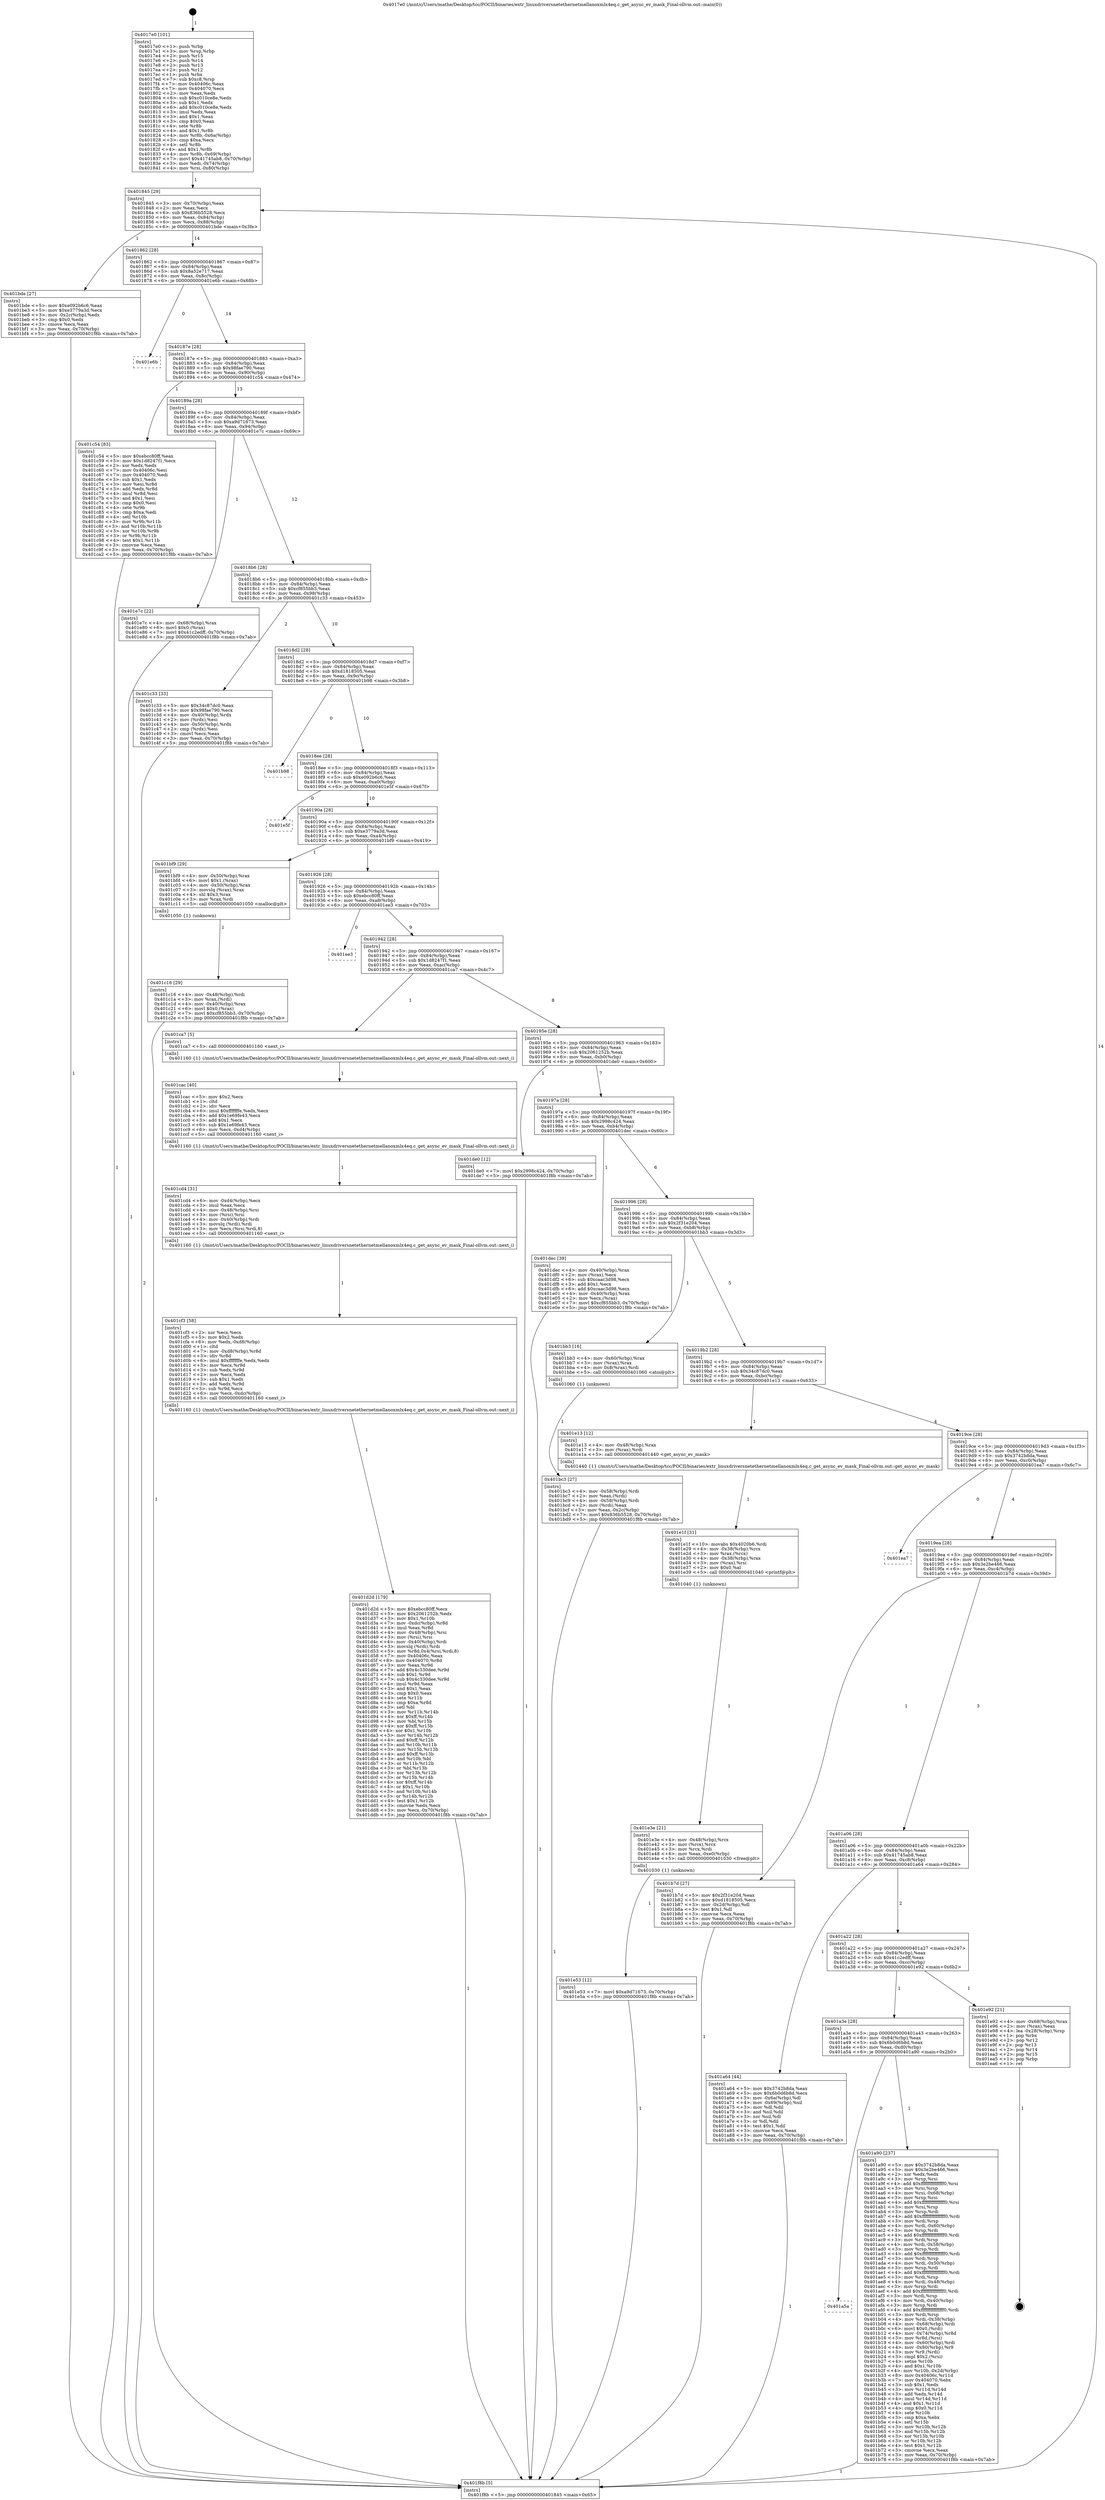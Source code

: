 digraph "0x4017e0" {
  label = "0x4017e0 (/mnt/c/Users/mathe/Desktop/tcc/POCII/binaries/extr_linuxdriversnetethernetmellanoxmlx4eq.c_get_async_ev_mask_Final-ollvm.out::main(0))"
  labelloc = "t"
  node[shape=record]

  Entry [label="",width=0.3,height=0.3,shape=circle,fillcolor=black,style=filled]
  "0x401845" [label="{
     0x401845 [29]\l
     | [instrs]\l
     &nbsp;&nbsp;0x401845 \<+3\>: mov -0x70(%rbp),%eax\l
     &nbsp;&nbsp;0x401848 \<+2\>: mov %eax,%ecx\l
     &nbsp;&nbsp;0x40184a \<+6\>: sub $0x836b5528,%ecx\l
     &nbsp;&nbsp;0x401850 \<+6\>: mov %eax,-0x84(%rbp)\l
     &nbsp;&nbsp;0x401856 \<+6\>: mov %ecx,-0x88(%rbp)\l
     &nbsp;&nbsp;0x40185c \<+6\>: je 0000000000401bde \<main+0x3fe\>\l
  }"]
  "0x401bde" [label="{
     0x401bde [27]\l
     | [instrs]\l
     &nbsp;&nbsp;0x401bde \<+5\>: mov $0xe092b6c6,%eax\l
     &nbsp;&nbsp;0x401be3 \<+5\>: mov $0xe3779a3d,%ecx\l
     &nbsp;&nbsp;0x401be8 \<+3\>: mov -0x2c(%rbp),%edx\l
     &nbsp;&nbsp;0x401beb \<+3\>: cmp $0x0,%edx\l
     &nbsp;&nbsp;0x401bee \<+3\>: cmove %ecx,%eax\l
     &nbsp;&nbsp;0x401bf1 \<+3\>: mov %eax,-0x70(%rbp)\l
     &nbsp;&nbsp;0x401bf4 \<+5\>: jmp 0000000000401f8b \<main+0x7ab\>\l
  }"]
  "0x401862" [label="{
     0x401862 [28]\l
     | [instrs]\l
     &nbsp;&nbsp;0x401862 \<+5\>: jmp 0000000000401867 \<main+0x87\>\l
     &nbsp;&nbsp;0x401867 \<+6\>: mov -0x84(%rbp),%eax\l
     &nbsp;&nbsp;0x40186d \<+5\>: sub $0x8a52e717,%eax\l
     &nbsp;&nbsp;0x401872 \<+6\>: mov %eax,-0x8c(%rbp)\l
     &nbsp;&nbsp;0x401878 \<+6\>: je 0000000000401e6b \<main+0x68b\>\l
  }"]
  Exit [label="",width=0.3,height=0.3,shape=circle,fillcolor=black,style=filled,peripheries=2]
  "0x401e6b" [label="{
     0x401e6b\l
  }", style=dashed]
  "0x40187e" [label="{
     0x40187e [28]\l
     | [instrs]\l
     &nbsp;&nbsp;0x40187e \<+5\>: jmp 0000000000401883 \<main+0xa3\>\l
     &nbsp;&nbsp;0x401883 \<+6\>: mov -0x84(%rbp),%eax\l
     &nbsp;&nbsp;0x401889 \<+5\>: sub $0x98fae790,%eax\l
     &nbsp;&nbsp;0x40188e \<+6\>: mov %eax,-0x90(%rbp)\l
     &nbsp;&nbsp;0x401894 \<+6\>: je 0000000000401c54 \<main+0x474\>\l
  }"]
  "0x401e53" [label="{
     0x401e53 [12]\l
     | [instrs]\l
     &nbsp;&nbsp;0x401e53 \<+7\>: movl $0xa9d71673,-0x70(%rbp)\l
     &nbsp;&nbsp;0x401e5a \<+5\>: jmp 0000000000401f8b \<main+0x7ab\>\l
  }"]
  "0x401c54" [label="{
     0x401c54 [83]\l
     | [instrs]\l
     &nbsp;&nbsp;0x401c54 \<+5\>: mov $0xebcc80ff,%eax\l
     &nbsp;&nbsp;0x401c59 \<+5\>: mov $0x1d8247f1,%ecx\l
     &nbsp;&nbsp;0x401c5e \<+2\>: xor %edx,%edx\l
     &nbsp;&nbsp;0x401c60 \<+7\>: mov 0x40406c,%esi\l
     &nbsp;&nbsp;0x401c67 \<+7\>: mov 0x404070,%edi\l
     &nbsp;&nbsp;0x401c6e \<+3\>: sub $0x1,%edx\l
     &nbsp;&nbsp;0x401c71 \<+3\>: mov %esi,%r8d\l
     &nbsp;&nbsp;0x401c74 \<+3\>: add %edx,%r8d\l
     &nbsp;&nbsp;0x401c77 \<+4\>: imul %r8d,%esi\l
     &nbsp;&nbsp;0x401c7b \<+3\>: and $0x1,%esi\l
     &nbsp;&nbsp;0x401c7e \<+3\>: cmp $0x0,%esi\l
     &nbsp;&nbsp;0x401c81 \<+4\>: sete %r9b\l
     &nbsp;&nbsp;0x401c85 \<+3\>: cmp $0xa,%edi\l
     &nbsp;&nbsp;0x401c88 \<+4\>: setl %r10b\l
     &nbsp;&nbsp;0x401c8c \<+3\>: mov %r9b,%r11b\l
     &nbsp;&nbsp;0x401c8f \<+3\>: and %r10b,%r11b\l
     &nbsp;&nbsp;0x401c92 \<+3\>: xor %r10b,%r9b\l
     &nbsp;&nbsp;0x401c95 \<+3\>: or %r9b,%r11b\l
     &nbsp;&nbsp;0x401c98 \<+4\>: test $0x1,%r11b\l
     &nbsp;&nbsp;0x401c9c \<+3\>: cmovne %ecx,%eax\l
     &nbsp;&nbsp;0x401c9f \<+3\>: mov %eax,-0x70(%rbp)\l
     &nbsp;&nbsp;0x401ca2 \<+5\>: jmp 0000000000401f8b \<main+0x7ab\>\l
  }"]
  "0x40189a" [label="{
     0x40189a [28]\l
     | [instrs]\l
     &nbsp;&nbsp;0x40189a \<+5\>: jmp 000000000040189f \<main+0xbf\>\l
     &nbsp;&nbsp;0x40189f \<+6\>: mov -0x84(%rbp),%eax\l
     &nbsp;&nbsp;0x4018a5 \<+5\>: sub $0xa9d71673,%eax\l
     &nbsp;&nbsp;0x4018aa \<+6\>: mov %eax,-0x94(%rbp)\l
     &nbsp;&nbsp;0x4018b0 \<+6\>: je 0000000000401e7c \<main+0x69c\>\l
  }"]
  "0x401e3e" [label="{
     0x401e3e [21]\l
     | [instrs]\l
     &nbsp;&nbsp;0x401e3e \<+4\>: mov -0x48(%rbp),%rcx\l
     &nbsp;&nbsp;0x401e42 \<+3\>: mov (%rcx),%rcx\l
     &nbsp;&nbsp;0x401e45 \<+3\>: mov %rcx,%rdi\l
     &nbsp;&nbsp;0x401e48 \<+6\>: mov %eax,-0xe0(%rbp)\l
     &nbsp;&nbsp;0x401e4e \<+5\>: call 0000000000401030 \<free@plt\>\l
     | [calls]\l
     &nbsp;&nbsp;0x401030 \{1\} (unknown)\l
  }"]
  "0x401e7c" [label="{
     0x401e7c [22]\l
     | [instrs]\l
     &nbsp;&nbsp;0x401e7c \<+4\>: mov -0x68(%rbp),%rax\l
     &nbsp;&nbsp;0x401e80 \<+6\>: movl $0x0,(%rax)\l
     &nbsp;&nbsp;0x401e86 \<+7\>: movl $0x41c2edff,-0x70(%rbp)\l
     &nbsp;&nbsp;0x401e8d \<+5\>: jmp 0000000000401f8b \<main+0x7ab\>\l
  }"]
  "0x4018b6" [label="{
     0x4018b6 [28]\l
     | [instrs]\l
     &nbsp;&nbsp;0x4018b6 \<+5\>: jmp 00000000004018bb \<main+0xdb\>\l
     &nbsp;&nbsp;0x4018bb \<+6\>: mov -0x84(%rbp),%eax\l
     &nbsp;&nbsp;0x4018c1 \<+5\>: sub $0xcf855bb3,%eax\l
     &nbsp;&nbsp;0x4018c6 \<+6\>: mov %eax,-0x98(%rbp)\l
     &nbsp;&nbsp;0x4018cc \<+6\>: je 0000000000401c33 \<main+0x453\>\l
  }"]
  "0x401e1f" [label="{
     0x401e1f [31]\l
     | [instrs]\l
     &nbsp;&nbsp;0x401e1f \<+10\>: movabs $0x4020b6,%rdi\l
     &nbsp;&nbsp;0x401e29 \<+4\>: mov -0x38(%rbp),%rcx\l
     &nbsp;&nbsp;0x401e2d \<+3\>: mov %rax,(%rcx)\l
     &nbsp;&nbsp;0x401e30 \<+4\>: mov -0x38(%rbp),%rax\l
     &nbsp;&nbsp;0x401e34 \<+3\>: mov (%rax),%rsi\l
     &nbsp;&nbsp;0x401e37 \<+2\>: mov $0x0,%al\l
     &nbsp;&nbsp;0x401e39 \<+5\>: call 0000000000401040 \<printf@plt\>\l
     | [calls]\l
     &nbsp;&nbsp;0x401040 \{1\} (unknown)\l
  }"]
  "0x401c33" [label="{
     0x401c33 [33]\l
     | [instrs]\l
     &nbsp;&nbsp;0x401c33 \<+5\>: mov $0x34c87dc0,%eax\l
     &nbsp;&nbsp;0x401c38 \<+5\>: mov $0x98fae790,%ecx\l
     &nbsp;&nbsp;0x401c3d \<+4\>: mov -0x40(%rbp),%rdx\l
     &nbsp;&nbsp;0x401c41 \<+2\>: mov (%rdx),%esi\l
     &nbsp;&nbsp;0x401c43 \<+4\>: mov -0x50(%rbp),%rdx\l
     &nbsp;&nbsp;0x401c47 \<+2\>: cmp (%rdx),%esi\l
     &nbsp;&nbsp;0x401c49 \<+3\>: cmovl %ecx,%eax\l
     &nbsp;&nbsp;0x401c4c \<+3\>: mov %eax,-0x70(%rbp)\l
     &nbsp;&nbsp;0x401c4f \<+5\>: jmp 0000000000401f8b \<main+0x7ab\>\l
  }"]
  "0x4018d2" [label="{
     0x4018d2 [28]\l
     | [instrs]\l
     &nbsp;&nbsp;0x4018d2 \<+5\>: jmp 00000000004018d7 \<main+0xf7\>\l
     &nbsp;&nbsp;0x4018d7 \<+6\>: mov -0x84(%rbp),%eax\l
     &nbsp;&nbsp;0x4018dd \<+5\>: sub $0xd1818505,%eax\l
     &nbsp;&nbsp;0x4018e2 \<+6\>: mov %eax,-0x9c(%rbp)\l
     &nbsp;&nbsp;0x4018e8 \<+6\>: je 0000000000401b98 \<main+0x3b8\>\l
  }"]
  "0x401d2d" [label="{
     0x401d2d [179]\l
     | [instrs]\l
     &nbsp;&nbsp;0x401d2d \<+5\>: mov $0xebcc80ff,%ecx\l
     &nbsp;&nbsp;0x401d32 \<+5\>: mov $0x2061252b,%edx\l
     &nbsp;&nbsp;0x401d37 \<+3\>: mov $0x1,%r10b\l
     &nbsp;&nbsp;0x401d3a \<+7\>: mov -0xdc(%rbp),%r8d\l
     &nbsp;&nbsp;0x401d41 \<+4\>: imul %eax,%r8d\l
     &nbsp;&nbsp;0x401d45 \<+4\>: mov -0x48(%rbp),%rsi\l
     &nbsp;&nbsp;0x401d49 \<+3\>: mov (%rsi),%rsi\l
     &nbsp;&nbsp;0x401d4c \<+4\>: mov -0x40(%rbp),%rdi\l
     &nbsp;&nbsp;0x401d50 \<+3\>: movslq (%rdi),%rdi\l
     &nbsp;&nbsp;0x401d53 \<+5\>: mov %r8d,0x4(%rsi,%rdi,8)\l
     &nbsp;&nbsp;0x401d58 \<+7\>: mov 0x40406c,%eax\l
     &nbsp;&nbsp;0x401d5f \<+8\>: mov 0x404070,%r8d\l
     &nbsp;&nbsp;0x401d67 \<+3\>: mov %eax,%r9d\l
     &nbsp;&nbsp;0x401d6a \<+7\>: add $0x4c330dee,%r9d\l
     &nbsp;&nbsp;0x401d71 \<+4\>: sub $0x1,%r9d\l
     &nbsp;&nbsp;0x401d75 \<+7\>: sub $0x4c330dee,%r9d\l
     &nbsp;&nbsp;0x401d7c \<+4\>: imul %r9d,%eax\l
     &nbsp;&nbsp;0x401d80 \<+3\>: and $0x1,%eax\l
     &nbsp;&nbsp;0x401d83 \<+3\>: cmp $0x0,%eax\l
     &nbsp;&nbsp;0x401d86 \<+4\>: sete %r11b\l
     &nbsp;&nbsp;0x401d8a \<+4\>: cmp $0xa,%r8d\l
     &nbsp;&nbsp;0x401d8e \<+3\>: setl %bl\l
     &nbsp;&nbsp;0x401d91 \<+3\>: mov %r11b,%r14b\l
     &nbsp;&nbsp;0x401d94 \<+4\>: xor $0xff,%r14b\l
     &nbsp;&nbsp;0x401d98 \<+3\>: mov %bl,%r15b\l
     &nbsp;&nbsp;0x401d9b \<+4\>: xor $0xff,%r15b\l
     &nbsp;&nbsp;0x401d9f \<+4\>: xor $0x1,%r10b\l
     &nbsp;&nbsp;0x401da3 \<+3\>: mov %r14b,%r12b\l
     &nbsp;&nbsp;0x401da6 \<+4\>: and $0xff,%r12b\l
     &nbsp;&nbsp;0x401daa \<+3\>: and %r10b,%r11b\l
     &nbsp;&nbsp;0x401dad \<+3\>: mov %r15b,%r13b\l
     &nbsp;&nbsp;0x401db0 \<+4\>: and $0xff,%r13b\l
     &nbsp;&nbsp;0x401db4 \<+3\>: and %r10b,%bl\l
     &nbsp;&nbsp;0x401db7 \<+3\>: or %r11b,%r12b\l
     &nbsp;&nbsp;0x401dba \<+3\>: or %bl,%r13b\l
     &nbsp;&nbsp;0x401dbd \<+3\>: xor %r13b,%r12b\l
     &nbsp;&nbsp;0x401dc0 \<+3\>: or %r15b,%r14b\l
     &nbsp;&nbsp;0x401dc3 \<+4\>: xor $0xff,%r14b\l
     &nbsp;&nbsp;0x401dc7 \<+4\>: or $0x1,%r10b\l
     &nbsp;&nbsp;0x401dcb \<+3\>: and %r10b,%r14b\l
     &nbsp;&nbsp;0x401dce \<+3\>: or %r14b,%r12b\l
     &nbsp;&nbsp;0x401dd1 \<+4\>: test $0x1,%r12b\l
     &nbsp;&nbsp;0x401dd5 \<+3\>: cmovne %edx,%ecx\l
     &nbsp;&nbsp;0x401dd8 \<+3\>: mov %ecx,-0x70(%rbp)\l
     &nbsp;&nbsp;0x401ddb \<+5\>: jmp 0000000000401f8b \<main+0x7ab\>\l
  }"]
  "0x401b98" [label="{
     0x401b98\l
  }", style=dashed]
  "0x4018ee" [label="{
     0x4018ee [28]\l
     | [instrs]\l
     &nbsp;&nbsp;0x4018ee \<+5\>: jmp 00000000004018f3 \<main+0x113\>\l
     &nbsp;&nbsp;0x4018f3 \<+6\>: mov -0x84(%rbp),%eax\l
     &nbsp;&nbsp;0x4018f9 \<+5\>: sub $0xe092b6c6,%eax\l
     &nbsp;&nbsp;0x4018fe \<+6\>: mov %eax,-0xa0(%rbp)\l
     &nbsp;&nbsp;0x401904 \<+6\>: je 0000000000401e5f \<main+0x67f\>\l
  }"]
  "0x401cf3" [label="{
     0x401cf3 [58]\l
     | [instrs]\l
     &nbsp;&nbsp;0x401cf3 \<+2\>: xor %ecx,%ecx\l
     &nbsp;&nbsp;0x401cf5 \<+5\>: mov $0x2,%edx\l
     &nbsp;&nbsp;0x401cfa \<+6\>: mov %edx,-0xd8(%rbp)\l
     &nbsp;&nbsp;0x401d00 \<+1\>: cltd\l
     &nbsp;&nbsp;0x401d01 \<+7\>: mov -0xd8(%rbp),%r8d\l
     &nbsp;&nbsp;0x401d08 \<+3\>: idiv %r8d\l
     &nbsp;&nbsp;0x401d0b \<+6\>: imul $0xfffffffe,%edx,%edx\l
     &nbsp;&nbsp;0x401d11 \<+3\>: mov %ecx,%r9d\l
     &nbsp;&nbsp;0x401d14 \<+3\>: sub %edx,%r9d\l
     &nbsp;&nbsp;0x401d17 \<+2\>: mov %ecx,%edx\l
     &nbsp;&nbsp;0x401d19 \<+3\>: sub $0x1,%edx\l
     &nbsp;&nbsp;0x401d1c \<+3\>: add %edx,%r9d\l
     &nbsp;&nbsp;0x401d1f \<+3\>: sub %r9d,%ecx\l
     &nbsp;&nbsp;0x401d22 \<+6\>: mov %ecx,-0xdc(%rbp)\l
     &nbsp;&nbsp;0x401d28 \<+5\>: call 0000000000401160 \<next_i\>\l
     | [calls]\l
     &nbsp;&nbsp;0x401160 \{1\} (/mnt/c/Users/mathe/Desktop/tcc/POCII/binaries/extr_linuxdriversnetethernetmellanoxmlx4eq.c_get_async_ev_mask_Final-ollvm.out::next_i)\l
  }"]
  "0x401e5f" [label="{
     0x401e5f\l
  }", style=dashed]
  "0x40190a" [label="{
     0x40190a [28]\l
     | [instrs]\l
     &nbsp;&nbsp;0x40190a \<+5\>: jmp 000000000040190f \<main+0x12f\>\l
     &nbsp;&nbsp;0x40190f \<+6\>: mov -0x84(%rbp),%eax\l
     &nbsp;&nbsp;0x401915 \<+5\>: sub $0xe3779a3d,%eax\l
     &nbsp;&nbsp;0x40191a \<+6\>: mov %eax,-0xa4(%rbp)\l
     &nbsp;&nbsp;0x401920 \<+6\>: je 0000000000401bf9 \<main+0x419\>\l
  }"]
  "0x401cd4" [label="{
     0x401cd4 [31]\l
     | [instrs]\l
     &nbsp;&nbsp;0x401cd4 \<+6\>: mov -0xd4(%rbp),%ecx\l
     &nbsp;&nbsp;0x401cda \<+3\>: imul %eax,%ecx\l
     &nbsp;&nbsp;0x401cdd \<+4\>: mov -0x48(%rbp),%rsi\l
     &nbsp;&nbsp;0x401ce1 \<+3\>: mov (%rsi),%rsi\l
     &nbsp;&nbsp;0x401ce4 \<+4\>: mov -0x40(%rbp),%rdi\l
     &nbsp;&nbsp;0x401ce8 \<+3\>: movslq (%rdi),%rdi\l
     &nbsp;&nbsp;0x401ceb \<+3\>: mov %ecx,(%rsi,%rdi,8)\l
     &nbsp;&nbsp;0x401cee \<+5\>: call 0000000000401160 \<next_i\>\l
     | [calls]\l
     &nbsp;&nbsp;0x401160 \{1\} (/mnt/c/Users/mathe/Desktop/tcc/POCII/binaries/extr_linuxdriversnetethernetmellanoxmlx4eq.c_get_async_ev_mask_Final-ollvm.out::next_i)\l
  }"]
  "0x401bf9" [label="{
     0x401bf9 [29]\l
     | [instrs]\l
     &nbsp;&nbsp;0x401bf9 \<+4\>: mov -0x50(%rbp),%rax\l
     &nbsp;&nbsp;0x401bfd \<+6\>: movl $0x1,(%rax)\l
     &nbsp;&nbsp;0x401c03 \<+4\>: mov -0x50(%rbp),%rax\l
     &nbsp;&nbsp;0x401c07 \<+3\>: movslq (%rax),%rax\l
     &nbsp;&nbsp;0x401c0a \<+4\>: shl $0x3,%rax\l
     &nbsp;&nbsp;0x401c0e \<+3\>: mov %rax,%rdi\l
     &nbsp;&nbsp;0x401c11 \<+5\>: call 0000000000401050 \<malloc@plt\>\l
     | [calls]\l
     &nbsp;&nbsp;0x401050 \{1\} (unknown)\l
  }"]
  "0x401926" [label="{
     0x401926 [28]\l
     | [instrs]\l
     &nbsp;&nbsp;0x401926 \<+5\>: jmp 000000000040192b \<main+0x14b\>\l
     &nbsp;&nbsp;0x40192b \<+6\>: mov -0x84(%rbp),%eax\l
     &nbsp;&nbsp;0x401931 \<+5\>: sub $0xebcc80ff,%eax\l
     &nbsp;&nbsp;0x401936 \<+6\>: mov %eax,-0xa8(%rbp)\l
     &nbsp;&nbsp;0x40193c \<+6\>: je 0000000000401ee3 \<main+0x703\>\l
  }"]
  "0x401cac" [label="{
     0x401cac [40]\l
     | [instrs]\l
     &nbsp;&nbsp;0x401cac \<+5\>: mov $0x2,%ecx\l
     &nbsp;&nbsp;0x401cb1 \<+1\>: cltd\l
     &nbsp;&nbsp;0x401cb2 \<+2\>: idiv %ecx\l
     &nbsp;&nbsp;0x401cb4 \<+6\>: imul $0xfffffffe,%edx,%ecx\l
     &nbsp;&nbsp;0x401cba \<+6\>: add $0x1e69fe43,%ecx\l
     &nbsp;&nbsp;0x401cc0 \<+3\>: add $0x1,%ecx\l
     &nbsp;&nbsp;0x401cc3 \<+6\>: sub $0x1e69fe43,%ecx\l
     &nbsp;&nbsp;0x401cc9 \<+6\>: mov %ecx,-0xd4(%rbp)\l
     &nbsp;&nbsp;0x401ccf \<+5\>: call 0000000000401160 \<next_i\>\l
     | [calls]\l
     &nbsp;&nbsp;0x401160 \{1\} (/mnt/c/Users/mathe/Desktop/tcc/POCII/binaries/extr_linuxdriversnetethernetmellanoxmlx4eq.c_get_async_ev_mask_Final-ollvm.out::next_i)\l
  }"]
  "0x401ee3" [label="{
     0x401ee3\l
  }", style=dashed]
  "0x401942" [label="{
     0x401942 [28]\l
     | [instrs]\l
     &nbsp;&nbsp;0x401942 \<+5\>: jmp 0000000000401947 \<main+0x167\>\l
     &nbsp;&nbsp;0x401947 \<+6\>: mov -0x84(%rbp),%eax\l
     &nbsp;&nbsp;0x40194d \<+5\>: sub $0x1d8247f1,%eax\l
     &nbsp;&nbsp;0x401952 \<+6\>: mov %eax,-0xac(%rbp)\l
     &nbsp;&nbsp;0x401958 \<+6\>: je 0000000000401ca7 \<main+0x4c7\>\l
  }"]
  "0x401c16" [label="{
     0x401c16 [29]\l
     | [instrs]\l
     &nbsp;&nbsp;0x401c16 \<+4\>: mov -0x48(%rbp),%rdi\l
     &nbsp;&nbsp;0x401c1a \<+3\>: mov %rax,(%rdi)\l
     &nbsp;&nbsp;0x401c1d \<+4\>: mov -0x40(%rbp),%rax\l
     &nbsp;&nbsp;0x401c21 \<+6\>: movl $0x0,(%rax)\l
     &nbsp;&nbsp;0x401c27 \<+7\>: movl $0xcf855bb3,-0x70(%rbp)\l
     &nbsp;&nbsp;0x401c2e \<+5\>: jmp 0000000000401f8b \<main+0x7ab\>\l
  }"]
  "0x401ca7" [label="{
     0x401ca7 [5]\l
     | [instrs]\l
     &nbsp;&nbsp;0x401ca7 \<+5\>: call 0000000000401160 \<next_i\>\l
     | [calls]\l
     &nbsp;&nbsp;0x401160 \{1\} (/mnt/c/Users/mathe/Desktop/tcc/POCII/binaries/extr_linuxdriversnetethernetmellanoxmlx4eq.c_get_async_ev_mask_Final-ollvm.out::next_i)\l
  }"]
  "0x40195e" [label="{
     0x40195e [28]\l
     | [instrs]\l
     &nbsp;&nbsp;0x40195e \<+5\>: jmp 0000000000401963 \<main+0x183\>\l
     &nbsp;&nbsp;0x401963 \<+6\>: mov -0x84(%rbp),%eax\l
     &nbsp;&nbsp;0x401969 \<+5\>: sub $0x2061252b,%eax\l
     &nbsp;&nbsp;0x40196e \<+6\>: mov %eax,-0xb0(%rbp)\l
     &nbsp;&nbsp;0x401974 \<+6\>: je 0000000000401de0 \<main+0x600\>\l
  }"]
  "0x401bc3" [label="{
     0x401bc3 [27]\l
     | [instrs]\l
     &nbsp;&nbsp;0x401bc3 \<+4\>: mov -0x58(%rbp),%rdi\l
     &nbsp;&nbsp;0x401bc7 \<+2\>: mov %eax,(%rdi)\l
     &nbsp;&nbsp;0x401bc9 \<+4\>: mov -0x58(%rbp),%rdi\l
     &nbsp;&nbsp;0x401bcd \<+2\>: mov (%rdi),%eax\l
     &nbsp;&nbsp;0x401bcf \<+3\>: mov %eax,-0x2c(%rbp)\l
     &nbsp;&nbsp;0x401bd2 \<+7\>: movl $0x836b5528,-0x70(%rbp)\l
     &nbsp;&nbsp;0x401bd9 \<+5\>: jmp 0000000000401f8b \<main+0x7ab\>\l
  }"]
  "0x401de0" [label="{
     0x401de0 [12]\l
     | [instrs]\l
     &nbsp;&nbsp;0x401de0 \<+7\>: movl $0x2998c424,-0x70(%rbp)\l
     &nbsp;&nbsp;0x401de7 \<+5\>: jmp 0000000000401f8b \<main+0x7ab\>\l
  }"]
  "0x40197a" [label="{
     0x40197a [28]\l
     | [instrs]\l
     &nbsp;&nbsp;0x40197a \<+5\>: jmp 000000000040197f \<main+0x19f\>\l
     &nbsp;&nbsp;0x40197f \<+6\>: mov -0x84(%rbp),%eax\l
     &nbsp;&nbsp;0x401985 \<+5\>: sub $0x2998c424,%eax\l
     &nbsp;&nbsp;0x40198a \<+6\>: mov %eax,-0xb4(%rbp)\l
     &nbsp;&nbsp;0x401990 \<+6\>: je 0000000000401dec \<main+0x60c\>\l
  }"]
  "0x401a5a" [label="{
     0x401a5a\l
  }", style=dashed]
  "0x401dec" [label="{
     0x401dec [39]\l
     | [instrs]\l
     &nbsp;&nbsp;0x401dec \<+4\>: mov -0x40(%rbp),%rax\l
     &nbsp;&nbsp;0x401df0 \<+2\>: mov (%rax),%ecx\l
     &nbsp;&nbsp;0x401df2 \<+6\>: sub $0xcaac3d98,%ecx\l
     &nbsp;&nbsp;0x401df8 \<+3\>: add $0x1,%ecx\l
     &nbsp;&nbsp;0x401dfb \<+6\>: add $0xcaac3d98,%ecx\l
     &nbsp;&nbsp;0x401e01 \<+4\>: mov -0x40(%rbp),%rax\l
     &nbsp;&nbsp;0x401e05 \<+2\>: mov %ecx,(%rax)\l
     &nbsp;&nbsp;0x401e07 \<+7\>: movl $0xcf855bb3,-0x70(%rbp)\l
     &nbsp;&nbsp;0x401e0e \<+5\>: jmp 0000000000401f8b \<main+0x7ab\>\l
  }"]
  "0x401996" [label="{
     0x401996 [28]\l
     | [instrs]\l
     &nbsp;&nbsp;0x401996 \<+5\>: jmp 000000000040199b \<main+0x1bb\>\l
     &nbsp;&nbsp;0x40199b \<+6\>: mov -0x84(%rbp),%eax\l
     &nbsp;&nbsp;0x4019a1 \<+5\>: sub $0x2f31e204,%eax\l
     &nbsp;&nbsp;0x4019a6 \<+6\>: mov %eax,-0xb8(%rbp)\l
     &nbsp;&nbsp;0x4019ac \<+6\>: je 0000000000401bb3 \<main+0x3d3\>\l
  }"]
  "0x401a90" [label="{
     0x401a90 [237]\l
     | [instrs]\l
     &nbsp;&nbsp;0x401a90 \<+5\>: mov $0x3742b8da,%eax\l
     &nbsp;&nbsp;0x401a95 \<+5\>: mov $0x3e2be466,%ecx\l
     &nbsp;&nbsp;0x401a9a \<+2\>: xor %edx,%edx\l
     &nbsp;&nbsp;0x401a9c \<+3\>: mov %rsp,%rsi\l
     &nbsp;&nbsp;0x401a9f \<+4\>: add $0xfffffffffffffff0,%rsi\l
     &nbsp;&nbsp;0x401aa3 \<+3\>: mov %rsi,%rsp\l
     &nbsp;&nbsp;0x401aa6 \<+4\>: mov %rsi,-0x68(%rbp)\l
     &nbsp;&nbsp;0x401aaa \<+3\>: mov %rsp,%rsi\l
     &nbsp;&nbsp;0x401aad \<+4\>: add $0xfffffffffffffff0,%rsi\l
     &nbsp;&nbsp;0x401ab1 \<+3\>: mov %rsi,%rsp\l
     &nbsp;&nbsp;0x401ab4 \<+3\>: mov %rsp,%rdi\l
     &nbsp;&nbsp;0x401ab7 \<+4\>: add $0xfffffffffffffff0,%rdi\l
     &nbsp;&nbsp;0x401abb \<+3\>: mov %rdi,%rsp\l
     &nbsp;&nbsp;0x401abe \<+4\>: mov %rdi,-0x60(%rbp)\l
     &nbsp;&nbsp;0x401ac2 \<+3\>: mov %rsp,%rdi\l
     &nbsp;&nbsp;0x401ac5 \<+4\>: add $0xfffffffffffffff0,%rdi\l
     &nbsp;&nbsp;0x401ac9 \<+3\>: mov %rdi,%rsp\l
     &nbsp;&nbsp;0x401acc \<+4\>: mov %rdi,-0x58(%rbp)\l
     &nbsp;&nbsp;0x401ad0 \<+3\>: mov %rsp,%rdi\l
     &nbsp;&nbsp;0x401ad3 \<+4\>: add $0xfffffffffffffff0,%rdi\l
     &nbsp;&nbsp;0x401ad7 \<+3\>: mov %rdi,%rsp\l
     &nbsp;&nbsp;0x401ada \<+4\>: mov %rdi,-0x50(%rbp)\l
     &nbsp;&nbsp;0x401ade \<+3\>: mov %rsp,%rdi\l
     &nbsp;&nbsp;0x401ae1 \<+4\>: add $0xfffffffffffffff0,%rdi\l
     &nbsp;&nbsp;0x401ae5 \<+3\>: mov %rdi,%rsp\l
     &nbsp;&nbsp;0x401ae8 \<+4\>: mov %rdi,-0x48(%rbp)\l
     &nbsp;&nbsp;0x401aec \<+3\>: mov %rsp,%rdi\l
     &nbsp;&nbsp;0x401aef \<+4\>: add $0xfffffffffffffff0,%rdi\l
     &nbsp;&nbsp;0x401af3 \<+3\>: mov %rdi,%rsp\l
     &nbsp;&nbsp;0x401af6 \<+4\>: mov %rdi,-0x40(%rbp)\l
     &nbsp;&nbsp;0x401afa \<+3\>: mov %rsp,%rdi\l
     &nbsp;&nbsp;0x401afd \<+4\>: add $0xfffffffffffffff0,%rdi\l
     &nbsp;&nbsp;0x401b01 \<+3\>: mov %rdi,%rsp\l
     &nbsp;&nbsp;0x401b04 \<+4\>: mov %rdi,-0x38(%rbp)\l
     &nbsp;&nbsp;0x401b08 \<+4\>: mov -0x68(%rbp),%rdi\l
     &nbsp;&nbsp;0x401b0c \<+6\>: movl $0x0,(%rdi)\l
     &nbsp;&nbsp;0x401b12 \<+4\>: mov -0x74(%rbp),%r8d\l
     &nbsp;&nbsp;0x401b16 \<+3\>: mov %r8d,(%rsi)\l
     &nbsp;&nbsp;0x401b19 \<+4\>: mov -0x60(%rbp),%rdi\l
     &nbsp;&nbsp;0x401b1d \<+4\>: mov -0x80(%rbp),%r9\l
     &nbsp;&nbsp;0x401b21 \<+3\>: mov %r9,(%rdi)\l
     &nbsp;&nbsp;0x401b24 \<+3\>: cmpl $0x2,(%rsi)\l
     &nbsp;&nbsp;0x401b27 \<+4\>: setne %r10b\l
     &nbsp;&nbsp;0x401b2b \<+4\>: and $0x1,%r10b\l
     &nbsp;&nbsp;0x401b2f \<+4\>: mov %r10b,-0x2d(%rbp)\l
     &nbsp;&nbsp;0x401b33 \<+8\>: mov 0x40406c,%r11d\l
     &nbsp;&nbsp;0x401b3b \<+7\>: mov 0x404070,%ebx\l
     &nbsp;&nbsp;0x401b42 \<+3\>: sub $0x1,%edx\l
     &nbsp;&nbsp;0x401b45 \<+3\>: mov %r11d,%r14d\l
     &nbsp;&nbsp;0x401b48 \<+3\>: add %edx,%r14d\l
     &nbsp;&nbsp;0x401b4b \<+4\>: imul %r14d,%r11d\l
     &nbsp;&nbsp;0x401b4f \<+4\>: and $0x1,%r11d\l
     &nbsp;&nbsp;0x401b53 \<+4\>: cmp $0x0,%r11d\l
     &nbsp;&nbsp;0x401b57 \<+4\>: sete %r10b\l
     &nbsp;&nbsp;0x401b5b \<+3\>: cmp $0xa,%ebx\l
     &nbsp;&nbsp;0x401b5e \<+4\>: setl %r15b\l
     &nbsp;&nbsp;0x401b62 \<+3\>: mov %r10b,%r12b\l
     &nbsp;&nbsp;0x401b65 \<+3\>: and %r15b,%r12b\l
     &nbsp;&nbsp;0x401b68 \<+3\>: xor %r15b,%r10b\l
     &nbsp;&nbsp;0x401b6b \<+3\>: or %r10b,%r12b\l
     &nbsp;&nbsp;0x401b6e \<+4\>: test $0x1,%r12b\l
     &nbsp;&nbsp;0x401b72 \<+3\>: cmovne %ecx,%eax\l
     &nbsp;&nbsp;0x401b75 \<+3\>: mov %eax,-0x70(%rbp)\l
     &nbsp;&nbsp;0x401b78 \<+5\>: jmp 0000000000401f8b \<main+0x7ab\>\l
  }"]
  "0x401bb3" [label="{
     0x401bb3 [16]\l
     | [instrs]\l
     &nbsp;&nbsp;0x401bb3 \<+4\>: mov -0x60(%rbp),%rax\l
     &nbsp;&nbsp;0x401bb7 \<+3\>: mov (%rax),%rax\l
     &nbsp;&nbsp;0x401bba \<+4\>: mov 0x8(%rax),%rdi\l
     &nbsp;&nbsp;0x401bbe \<+5\>: call 0000000000401060 \<atoi@plt\>\l
     | [calls]\l
     &nbsp;&nbsp;0x401060 \{1\} (unknown)\l
  }"]
  "0x4019b2" [label="{
     0x4019b2 [28]\l
     | [instrs]\l
     &nbsp;&nbsp;0x4019b2 \<+5\>: jmp 00000000004019b7 \<main+0x1d7\>\l
     &nbsp;&nbsp;0x4019b7 \<+6\>: mov -0x84(%rbp),%eax\l
     &nbsp;&nbsp;0x4019bd \<+5\>: sub $0x34c87dc0,%eax\l
     &nbsp;&nbsp;0x4019c2 \<+6\>: mov %eax,-0xbc(%rbp)\l
     &nbsp;&nbsp;0x4019c8 \<+6\>: je 0000000000401e13 \<main+0x633\>\l
  }"]
  "0x401a3e" [label="{
     0x401a3e [28]\l
     | [instrs]\l
     &nbsp;&nbsp;0x401a3e \<+5\>: jmp 0000000000401a43 \<main+0x263\>\l
     &nbsp;&nbsp;0x401a43 \<+6\>: mov -0x84(%rbp),%eax\l
     &nbsp;&nbsp;0x401a49 \<+5\>: sub $0x6b0d6b8d,%eax\l
     &nbsp;&nbsp;0x401a4e \<+6\>: mov %eax,-0xd0(%rbp)\l
     &nbsp;&nbsp;0x401a54 \<+6\>: je 0000000000401a90 \<main+0x2b0\>\l
  }"]
  "0x401e13" [label="{
     0x401e13 [12]\l
     | [instrs]\l
     &nbsp;&nbsp;0x401e13 \<+4\>: mov -0x48(%rbp),%rax\l
     &nbsp;&nbsp;0x401e17 \<+3\>: mov (%rax),%rdi\l
     &nbsp;&nbsp;0x401e1a \<+5\>: call 0000000000401440 \<get_async_ev_mask\>\l
     | [calls]\l
     &nbsp;&nbsp;0x401440 \{1\} (/mnt/c/Users/mathe/Desktop/tcc/POCII/binaries/extr_linuxdriversnetethernetmellanoxmlx4eq.c_get_async_ev_mask_Final-ollvm.out::get_async_ev_mask)\l
  }"]
  "0x4019ce" [label="{
     0x4019ce [28]\l
     | [instrs]\l
     &nbsp;&nbsp;0x4019ce \<+5\>: jmp 00000000004019d3 \<main+0x1f3\>\l
     &nbsp;&nbsp;0x4019d3 \<+6\>: mov -0x84(%rbp),%eax\l
     &nbsp;&nbsp;0x4019d9 \<+5\>: sub $0x3742b8da,%eax\l
     &nbsp;&nbsp;0x4019de \<+6\>: mov %eax,-0xc0(%rbp)\l
     &nbsp;&nbsp;0x4019e4 \<+6\>: je 0000000000401ea7 \<main+0x6c7\>\l
  }"]
  "0x401e92" [label="{
     0x401e92 [21]\l
     | [instrs]\l
     &nbsp;&nbsp;0x401e92 \<+4\>: mov -0x68(%rbp),%rax\l
     &nbsp;&nbsp;0x401e96 \<+2\>: mov (%rax),%eax\l
     &nbsp;&nbsp;0x401e98 \<+4\>: lea -0x28(%rbp),%rsp\l
     &nbsp;&nbsp;0x401e9c \<+1\>: pop %rbx\l
     &nbsp;&nbsp;0x401e9d \<+2\>: pop %r12\l
     &nbsp;&nbsp;0x401e9f \<+2\>: pop %r13\l
     &nbsp;&nbsp;0x401ea1 \<+2\>: pop %r14\l
     &nbsp;&nbsp;0x401ea3 \<+2\>: pop %r15\l
     &nbsp;&nbsp;0x401ea5 \<+1\>: pop %rbp\l
     &nbsp;&nbsp;0x401ea6 \<+1\>: ret\l
  }"]
  "0x401ea7" [label="{
     0x401ea7\l
  }", style=dashed]
  "0x4019ea" [label="{
     0x4019ea [28]\l
     | [instrs]\l
     &nbsp;&nbsp;0x4019ea \<+5\>: jmp 00000000004019ef \<main+0x20f\>\l
     &nbsp;&nbsp;0x4019ef \<+6\>: mov -0x84(%rbp),%eax\l
     &nbsp;&nbsp;0x4019f5 \<+5\>: sub $0x3e2be466,%eax\l
     &nbsp;&nbsp;0x4019fa \<+6\>: mov %eax,-0xc4(%rbp)\l
     &nbsp;&nbsp;0x401a00 \<+6\>: je 0000000000401b7d \<main+0x39d\>\l
  }"]
  "0x4017e0" [label="{
     0x4017e0 [101]\l
     | [instrs]\l
     &nbsp;&nbsp;0x4017e0 \<+1\>: push %rbp\l
     &nbsp;&nbsp;0x4017e1 \<+3\>: mov %rsp,%rbp\l
     &nbsp;&nbsp;0x4017e4 \<+2\>: push %r15\l
     &nbsp;&nbsp;0x4017e6 \<+2\>: push %r14\l
     &nbsp;&nbsp;0x4017e8 \<+2\>: push %r13\l
     &nbsp;&nbsp;0x4017ea \<+2\>: push %r12\l
     &nbsp;&nbsp;0x4017ec \<+1\>: push %rbx\l
     &nbsp;&nbsp;0x4017ed \<+7\>: sub $0xc8,%rsp\l
     &nbsp;&nbsp;0x4017f4 \<+7\>: mov 0x40406c,%eax\l
     &nbsp;&nbsp;0x4017fb \<+7\>: mov 0x404070,%ecx\l
     &nbsp;&nbsp;0x401802 \<+2\>: mov %eax,%edx\l
     &nbsp;&nbsp;0x401804 \<+6\>: sub $0xc010ce8e,%edx\l
     &nbsp;&nbsp;0x40180a \<+3\>: sub $0x1,%edx\l
     &nbsp;&nbsp;0x40180d \<+6\>: add $0xc010ce8e,%edx\l
     &nbsp;&nbsp;0x401813 \<+3\>: imul %edx,%eax\l
     &nbsp;&nbsp;0x401816 \<+3\>: and $0x1,%eax\l
     &nbsp;&nbsp;0x401819 \<+3\>: cmp $0x0,%eax\l
     &nbsp;&nbsp;0x40181c \<+4\>: sete %r8b\l
     &nbsp;&nbsp;0x401820 \<+4\>: and $0x1,%r8b\l
     &nbsp;&nbsp;0x401824 \<+4\>: mov %r8b,-0x6a(%rbp)\l
     &nbsp;&nbsp;0x401828 \<+3\>: cmp $0xa,%ecx\l
     &nbsp;&nbsp;0x40182b \<+4\>: setl %r8b\l
     &nbsp;&nbsp;0x40182f \<+4\>: and $0x1,%r8b\l
     &nbsp;&nbsp;0x401833 \<+4\>: mov %r8b,-0x69(%rbp)\l
     &nbsp;&nbsp;0x401837 \<+7\>: movl $0x41745ab8,-0x70(%rbp)\l
     &nbsp;&nbsp;0x40183e \<+3\>: mov %edi,-0x74(%rbp)\l
     &nbsp;&nbsp;0x401841 \<+4\>: mov %rsi,-0x80(%rbp)\l
  }"]
  "0x401b7d" [label="{
     0x401b7d [27]\l
     | [instrs]\l
     &nbsp;&nbsp;0x401b7d \<+5\>: mov $0x2f31e204,%eax\l
     &nbsp;&nbsp;0x401b82 \<+5\>: mov $0xd1818505,%ecx\l
     &nbsp;&nbsp;0x401b87 \<+3\>: mov -0x2d(%rbp),%dl\l
     &nbsp;&nbsp;0x401b8a \<+3\>: test $0x1,%dl\l
     &nbsp;&nbsp;0x401b8d \<+3\>: cmovne %ecx,%eax\l
     &nbsp;&nbsp;0x401b90 \<+3\>: mov %eax,-0x70(%rbp)\l
     &nbsp;&nbsp;0x401b93 \<+5\>: jmp 0000000000401f8b \<main+0x7ab\>\l
  }"]
  "0x401a06" [label="{
     0x401a06 [28]\l
     | [instrs]\l
     &nbsp;&nbsp;0x401a06 \<+5\>: jmp 0000000000401a0b \<main+0x22b\>\l
     &nbsp;&nbsp;0x401a0b \<+6\>: mov -0x84(%rbp),%eax\l
     &nbsp;&nbsp;0x401a11 \<+5\>: sub $0x41745ab8,%eax\l
     &nbsp;&nbsp;0x401a16 \<+6\>: mov %eax,-0xc8(%rbp)\l
     &nbsp;&nbsp;0x401a1c \<+6\>: je 0000000000401a64 \<main+0x284\>\l
  }"]
  "0x401f8b" [label="{
     0x401f8b [5]\l
     | [instrs]\l
     &nbsp;&nbsp;0x401f8b \<+5\>: jmp 0000000000401845 \<main+0x65\>\l
  }"]
  "0x401a64" [label="{
     0x401a64 [44]\l
     | [instrs]\l
     &nbsp;&nbsp;0x401a64 \<+5\>: mov $0x3742b8da,%eax\l
     &nbsp;&nbsp;0x401a69 \<+5\>: mov $0x6b0d6b8d,%ecx\l
     &nbsp;&nbsp;0x401a6e \<+3\>: mov -0x6a(%rbp),%dl\l
     &nbsp;&nbsp;0x401a71 \<+4\>: mov -0x69(%rbp),%sil\l
     &nbsp;&nbsp;0x401a75 \<+3\>: mov %dl,%dil\l
     &nbsp;&nbsp;0x401a78 \<+3\>: and %sil,%dil\l
     &nbsp;&nbsp;0x401a7b \<+3\>: xor %sil,%dl\l
     &nbsp;&nbsp;0x401a7e \<+3\>: or %dl,%dil\l
     &nbsp;&nbsp;0x401a81 \<+4\>: test $0x1,%dil\l
     &nbsp;&nbsp;0x401a85 \<+3\>: cmovne %ecx,%eax\l
     &nbsp;&nbsp;0x401a88 \<+3\>: mov %eax,-0x70(%rbp)\l
     &nbsp;&nbsp;0x401a8b \<+5\>: jmp 0000000000401f8b \<main+0x7ab\>\l
  }"]
  "0x401a22" [label="{
     0x401a22 [28]\l
     | [instrs]\l
     &nbsp;&nbsp;0x401a22 \<+5\>: jmp 0000000000401a27 \<main+0x247\>\l
     &nbsp;&nbsp;0x401a27 \<+6\>: mov -0x84(%rbp),%eax\l
     &nbsp;&nbsp;0x401a2d \<+5\>: sub $0x41c2edff,%eax\l
     &nbsp;&nbsp;0x401a32 \<+6\>: mov %eax,-0xcc(%rbp)\l
     &nbsp;&nbsp;0x401a38 \<+6\>: je 0000000000401e92 \<main+0x6b2\>\l
  }"]
  Entry -> "0x4017e0" [label=" 1"]
  "0x401845" -> "0x401bde" [label=" 1"]
  "0x401845" -> "0x401862" [label=" 14"]
  "0x401e92" -> Exit [label=" 1"]
  "0x401862" -> "0x401e6b" [label=" 0"]
  "0x401862" -> "0x40187e" [label=" 14"]
  "0x401e7c" -> "0x401f8b" [label=" 1"]
  "0x40187e" -> "0x401c54" [label=" 1"]
  "0x40187e" -> "0x40189a" [label=" 13"]
  "0x401e53" -> "0x401f8b" [label=" 1"]
  "0x40189a" -> "0x401e7c" [label=" 1"]
  "0x40189a" -> "0x4018b6" [label=" 12"]
  "0x401e3e" -> "0x401e53" [label=" 1"]
  "0x4018b6" -> "0x401c33" [label=" 2"]
  "0x4018b6" -> "0x4018d2" [label=" 10"]
  "0x401e1f" -> "0x401e3e" [label=" 1"]
  "0x4018d2" -> "0x401b98" [label=" 0"]
  "0x4018d2" -> "0x4018ee" [label=" 10"]
  "0x401e13" -> "0x401e1f" [label=" 1"]
  "0x4018ee" -> "0x401e5f" [label=" 0"]
  "0x4018ee" -> "0x40190a" [label=" 10"]
  "0x401dec" -> "0x401f8b" [label=" 1"]
  "0x40190a" -> "0x401bf9" [label=" 1"]
  "0x40190a" -> "0x401926" [label=" 9"]
  "0x401de0" -> "0x401f8b" [label=" 1"]
  "0x401926" -> "0x401ee3" [label=" 0"]
  "0x401926" -> "0x401942" [label=" 9"]
  "0x401d2d" -> "0x401f8b" [label=" 1"]
  "0x401942" -> "0x401ca7" [label=" 1"]
  "0x401942" -> "0x40195e" [label=" 8"]
  "0x401cf3" -> "0x401d2d" [label=" 1"]
  "0x40195e" -> "0x401de0" [label=" 1"]
  "0x40195e" -> "0x40197a" [label=" 7"]
  "0x401cd4" -> "0x401cf3" [label=" 1"]
  "0x40197a" -> "0x401dec" [label=" 1"]
  "0x40197a" -> "0x401996" [label=" 6"]
  "0x401ca7" -> "0x401cac" [label=" 1"]
  "0x401996" -> "0x401bb3" [label=" 1"]
  "0x401996" -> "0x4019b2" [label=" 5"]
  "0x401c54" -> "0x401f8b" [label=" 1"]
  "0x4019b2" -> "0x401e13" [label=" 1"]
  "0x4019b2" -> "0x4019ce" [label=" 4"]
  "0x401c16" -> "0x401f8b" [label=" 1"]
  "0x4019ce" -> "0x401ea7" [label=" 0"]
  "0x4019ce" -> "0x4019ea" [label=" 4"]
  "0x401bf9" -> "0x401c16" [label=" 1"]
  "0x4019ea" -> "0x401b7d" [label=" 1"]
  "0x4019ea" -> "0x401a06" [label=" 3"]
  "0x401bc3" -> "0x401f8b" [label=" 1"]
  "0x401a06" -> "0x401a64" [label=" 1"]
  "0x401a06" -> "0x401a22" [label=" 2"]
  "0x401a64" -> "0x401f8b" [label=" 1"]
  "0x4017e0" -> "0x401845" [label=" 1"]
  "0x401f8b" -> "0x401845" [label=" 14"]
  "0x401bde" -> "0x401f8b" [label=" 1"]
  "0x401a22" -> "0x401e92" [label=" 1"]
  "0x401a22" -> "0x401a3e" [label=" 1"]
  "0x401c33" -> "0x401f8b" [label=" 2"]
  "0x401a3e" -> "0x401a90" [label=" 1"]
  "0x401a3e" -> "0x401a5a" [label=" 0"]
  "0x401cac" -> "0x401cd4" [label=" 1"]
  "0x401a90" -> "0x401f8b" [label=" 1"]
  "0x401b7d" -> "0x401f8b" [label=" 1"]
  "0x401bb3" -> "0x401bc3" [label=" 1"]
}
